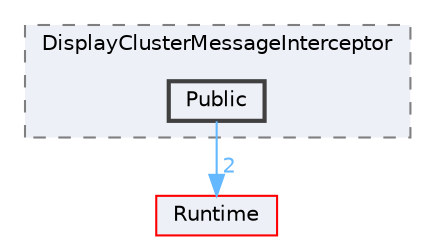 digraph "Public"
{
 // INTERACTIVE_SVG=YES
 // LATEX_PDF_SIZE
  bgcolor="transparent";
  edge [fontname=Helvetica,fontsize=10,labelfontname=Helvetica,labelfontsize=10];
  node [fontname=Helvetica,fontsize=10,shape=box,height=0.2,width=0.4];
  compound=true
  subgraph clusterdir_1f3a6b17e31c97a18750e218e27807c3 {
    graph [ bgcolor="#edf0f7", pencolor="grey50", label="DisplayClusterMessageInterceptor", fontname=Helvetica,fontsize=10 style="filled,dashed", URL="dir_1f3a6b17e31c97a18750e218e27807c3.html",tooltip=""]
  dir_e4c0768284e904c28b74fb3795e06e44 [label="Public", fillcolor="#edf0f7", color="grey25", style="filled,bold", URL="dir_e4c0768284e904c28b74fb3795e06e44.html",tooltip=""];
  }
  dir_7536b172fbd480bfd146a1b1acd6856b [label="Runtime", fillcolor="#edf0f7", color="red", style="filled", URL="dir_7536b172fbd480bfd146a1b1acd6856b.html",tooltip=""];
  dir_e4c0768284e904c28b74fb3795e06e44->dir_7536b172fbd480bfd146a1b1acd6856b [headlabel="2", labeldistance=1.5 headhref="dir_000890_000984.html" href="dir_000890_000984.html" color="steelblue1" fontcolor="steelblue1"];
}
